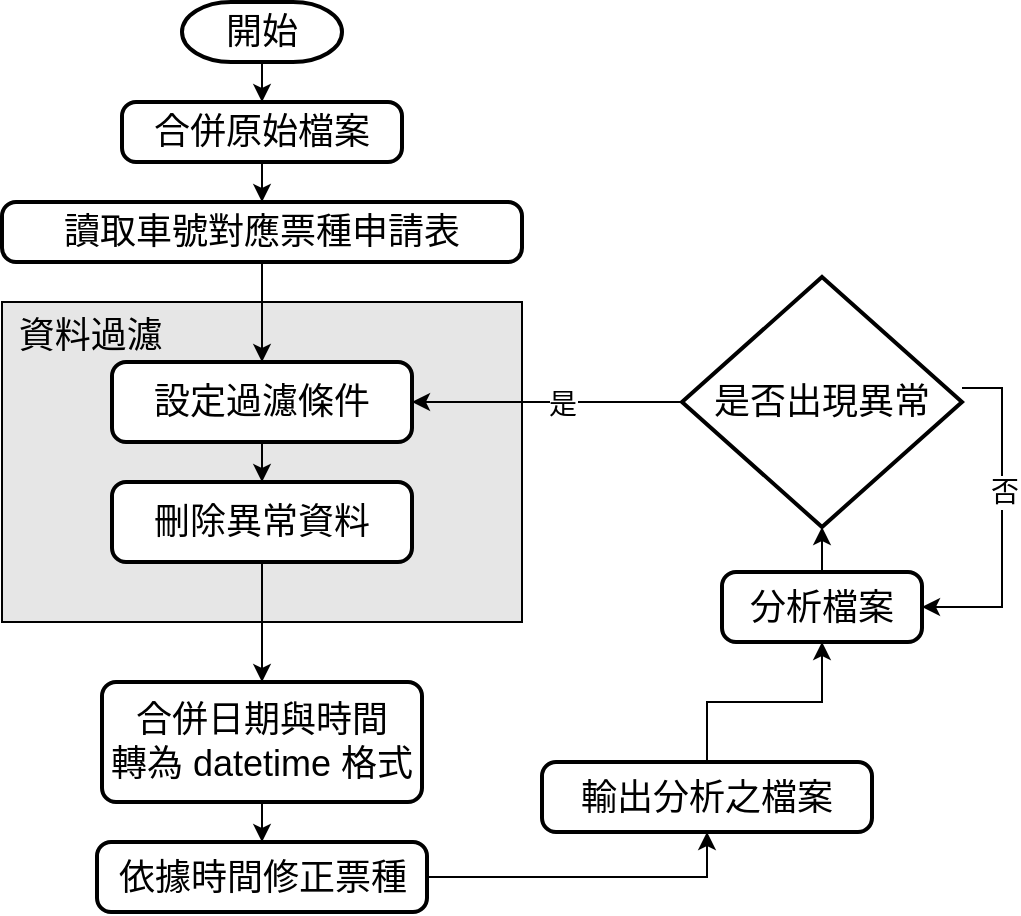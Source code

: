 <mxfile version="26.2.5">
  <diagram id="C5RBs43oDa-KdzZeNtuy" name="Page-1">
    <mxGraphModel dx="1182" dy="638" grid="1" gridSize="10" guides="1" tooltips="1" connect="1" arrows="1" fold="1" page="1" pageScale="1" pageWidth="827" pageHeight="1169" math="0" shadow="0">
      <root>
        <mxCell id="WIyWlLk6GJQsqaUBKTNV-0" />
        <mxCell id="WIyWlLk6GJQsqaUBKTNV-1" parent="WIyWlLk6GJQsqaUBKTNV-0" />
        <mxCell id="bLksk85n91GG9WhDsTqR-7" value="&lt;div style=&quot;text-align: left;&quot;&gt;&lt;span style=&quot;background-color: transparent; color: light-dark(rgb(0, 0, 0), rgb(255, 255, 255));&quot;&gt;&lt;font style=&quot;font-size: 18px;&quot;&gt;資料過濾&lt;/font&gt;&lt;font style=&quot;font-size: 14px;&quot;&gt;&amp;nbsp; &amp;nbsp; &amp;nbsp; &amp;nbsp; &amp;nbsp; &amp;nbsp; &amp;nbsp; &amp;nbsp; &amp;nbsp; &amp;nbsp; &amp;nbsp; &amp;nbsp; &amp;nbsp; &amp;nbsp; &amp;nbsp; &amp;nbsp; &amp;nbsp; &amp;nbsp; &amp;nbsp; &amp;nbsp; &amp;nbsp; &amp;nbsp;&amp;nbsp;&lt;/font&gt;&lt;/span&gt;&lt;/div&gt;&lt;div&gt;&lt;span style=&quot;font-size: 14px;&quot;&gt;&lt;br&gt;&lt;/span&gt;&lt;/div&gt;&lt;div&gt;&lt;span style=&quot;font-size: 14px;&quot;&gt;&lt;br&gt;&lt;/span&gt;&lt;/div&gt;&lt;div&gt;&lt;span style=&quot;font-size: 14px;&quot;&gt;&lt;br&gt;&lt;/span&gt;&lt;/div&gt;&lt;div&gt;&lt;span style=&quot;font-size: 14px;&quot;&gt;&lt;br&gt;&lt;/span&gt;&lt;/div&gt;&lt;div&gt;&lt;br&gt;&lt;/div&gt;&lt;div&gt;&lt;div&gt;&lt;br&gt;&lt;/div&gt;&lt;div&gt;&lt;br&gt;&lt;/div&gt;&lt;div&gt;&lt;br&gt;&lt;/div&gt;&lt;/div&gt;" style="rounded=0;whiteSpace=wrap;html=1;fillColor=#E6E6E6;" vertex="1" parent="WIyWlLk6GJQsqaUBKTNV-1">
          <mxGeometry x="100" y="220" width="260" height="160" as="geometry" />
        </mxCell>
        <mxCell id="bLksk85n91GG9WhDsTqR-5" style="edgeStyle=orthogonalEdgeStyle;rounded=0;orthogonalLoop=1;jettySize=auto;html=1;entryX=0.5;entryY=0;entryDx=0;entryDy=0;" edge="1" parent="WIyWlLk6GJQsqaUBKTNV-1" source="bLksk85n91GG9WhDsTqR-0" target="bLksk85n91GG9WhDsTqR-3">
          <mxGeometry relative="1" as="geometry" />
        </mxCell>
        <mxCell id="bLksk85n91GG9WhDsTqR-0" value="&lt;font style=&quot;font-size: 18px;&quot;&gt;開始&lt;/font&gt;" style="strokeWidth=2;html=1;shape=mxgraph.flowchart.terminator;whiteSpace=wrap;" vertex="1" parent="WIyWlLk6GJQsqaUBKTNV-1">
          <mxGeometry x="190" y="70" width="80" height="30" as="geometry" />
        </mxCell>
        <mxCell id="bLksk85n91GG9WhDsTqR-34" style="edgeStyle=orthogonalEdgeStyle;rounded=0;orthogonalLoop=1;jettySize=auto;html=1;" edge="1" parent="WIyWlLk6GJQsqaUBKTNV-1" source="bLksk85n91GG9WhDsTqR-1" target="bLksk85n91GG9WhDsTqR-32">
          <mxGeometry relative="1" as="geometry" />
        </mxCell>
        <mxCell id="bLksk85n91GG9WhDsTqR-1" value="&lt;font style=&quot;font-size: 18px;&quot;&gt;讀取車號對應票種申請表&lt;/font&gt;" style="rounded=1;whiteSpace=wrap;html=1;absoluteArcSize=1;arcSize=14;strokeWidth=2;" vertex="1" parent="WIyWlLk6GJQsqaUBKTNV-1">
          <mxGeometry x="100" y="170" width="260" height="30" as="geometry" />
        </mxCell>
        <mxCell id="bLksk85n91GG9WhDsTqR-6" style="edgeStyle=orthogonalEdgeStyle;rounded=0;orthogonalLoop=1;jettySize=auto;html=1;entryX=0.5;entryY=0;entryDx=0;entryDy=0;" edge="1" parent="WIyWlLk6GJQsqaUBKTNV-1" source="bLksk85n91GG9WhDsTqR-3" target="bLksk85n91GG9WhDsTqR-1">
          <mxGeometry relative="1" as="geometry" />
        </mxCell>
        <mxCell id="bLksk85n91GG9WhDsTqR-3" value="&lt;font style=&quot;font-size: 18px;&quot;&gt;合併原始檔案&lt;/font&gt;" style="rounded=1;whiteSpace=wrap;html=1;absoluteArcSize=1;arcSize=14;strokeWidth=2;" vertex="1" parent="WIyWlLk6GJQsqaUBKTNV-1">
          <mxGeometry x="160" y="120" width="140" height="30" as="geometry" />
        </mxCell>
        <mxCell id="bLksk85n91GG9WhDsTqR-18" style="edgeStyle=orthogonalEdgeStyle;rounded=0;orthogonalLoop=1;jettySize=auto;html=1;entryX=0.5;entryY=0;entryDx=0;entryDy=0;" edge="1" parent="WIyWlLk6GJQsqaUBKTNV-1" source="bLksk85n91GG9WhDsTqR-11" target="bLksk85n91GG9WhDsTqR-13">
          <mxGeometry relative="1" as="geometry" />
        </mxCell>
        <mxCell id="bLksk85n91GG9WhDsTqR-11" value="&lt;font style=&quot;font-size: 18px;&quot;&gt;合併日期與時間&lt;/font&gt;&lt;div&gt;&lt;font style=&quot;font-size: 18px;&quot;&gt;轉為 datetime 格式&lt;/font&gt;&lt;/div&gt;" style="rounded=1;whiteSpace=wrap;html=1;absoluteArcSize=1;arcSize=14;strokeWidth=2;" vertex="1" parent="WIyWlLk6GJQsqaUBKTNV-1">
          <mxGeometry x="150" y="410" width="160" height="60" as="geometry" />
        </mxCell>
        <mxCell id="bLksk85n91GG9WhDsTqR-20" style="edgeStyle=orthogonalEdgeStyle;rounded=0;orthogonalLoop=1;jettySize=auto;html=1;entryX=0.5;entryY=1;entryDx=0;entryDy=0;" edge="1" parent="WIyWlLk6GJQsqaUBKTNV-1" source="bLksk85n91GG9WhDsTqR-13" target="bLksk85n91GG9WhDsTqR-19">
          <mxGeometry relative="1" as="geometry" />
        </mxCell>
        <mxCell id="bLksk85n91GG9WhDsTqR-13" value="&lt;span style=&quot;font-size: 18px;&quot;&gt;依據時間修正票種&lt;/span&gt;" style="rounded=1;whiteSpace=wrap;html=1;absoluteArcSize=1;arcSize=14;strokeWidth=2;" vertex="1" parent="WIyWlLk6GJQsqaUBKTNV-1">
          <mxGeometry x="147.5" y="490" width="165" height="35" as="geometry" />
        </mxCell>
        <mxCell id="bLksk85n91GG9WhDsTqR-22" style="edgeStyle=orthogonalEdgeStyle;rounded=0;orthogonalLoop=1;jettySize=auto;html=1;entryX=0.5;entryY=1;entryDx=0;entryDy=0;" edge="1" parent="WIyWlLk6GJQsqaUBKTNV-1" source="bLksk85n91GG9WhDsTqR-19" target="bLksk85n91GG9WhDsTqR-21">
          <mxGeometry relative="1" as="geometry" />
        </mxCell>
        <mxCell id="bLksk85n91GG9WhDsTqR-19" value="&lt;span style=&quot;font-size: 18px;&quot;&gt;輸出分析之檔案&lt;/span&gt;" style="rounded=1;whiteSpace=wrap;html=1;absoluteArcSize=1;arcSize=14;strokeWidth=2;" vertex="1" parent="WIyWlLk6GJQsqaUBKTNV-1">
          <mxGeometry x="370" y="450" width="165" height="35" as="geometry" />
        </mxCell>
        <mxCell id="bLksk85n91GG9WhDsTqR-24" style="edgeStyle=orthogonalEdgeStyle;rounded=0;orthogonalLoop=1;jettySize=auto;html=1;" edge="1" parent="WIyWlLk6GJQsqaUBKTNV-1" source="bLksk85n91GG9WhDsTqR-21" target="bLksk85n91GG9WhDsTqR-23">
          <mxGeometry relative="1" as="geometry" />
        </mxCell>
        <mxCell id="bLksk85n91GG9WhDsTqR-21" value="&lt;span style=&quot;font-size: 18px;&quot;&gt;分析檔案&lt;/span&gt;" style="rounded=1;whiteSpace=wrap;html=1;absoluteArcSize=1;arcSize=14;strokeWidth=2;" vertex="1" parent="WIyWlLk6GJQsqaUBKTNV-1">
          <mxGeometry x="460" y="355" width="100" height="35" as="geometry" />
        </mxCell>
        <mxCell id="bLksk85n91GG9WhDsTqR-25" style="edgeStyle=orthogonalEdgeStyle;rounded=0;orthogonalLoop=1;jettySize=auto;html=1;entryX=1;entryY=0.5;entryDx=0;entryDy=0;" edge="1" parent="WIyWlLk6GJQsqaUBKTNV-1" source="bLksk85n91GG9WhDsTqR-23" target="bLksk85n91GG9WhDsTqR-21">
          <mxGeometry relative="1" as="geometry">
            <Array as="points">
              <mxPoint x="600" y="263" />
              <mxPoint x="600" y="373" />
            </Array>
          </mxGeometry>
        </mxCell>
        <mxCell id="bLksk85n91GG9WhDsTqR-27" value="&lt;font style=&quot;font-size: 14px;&quot;&gt;否&lt;/font&gt;" style="edgeLabel;html=1;align=center;verticalAlign=middle;resizable=0;points=[];" vertex="1" connectable="0" parent="bLksk85n91GG9WhDsTqR-25">
          <mxGeometry x="-0.159" y="1" relative="1" as="geometry">
            <mxPoint as="offset" />
          </mxGeometry>
        </mxCell>
        <mxCell id="bLksk85n91GG9WhDsTqR-28" style="edgeStyle=orthogonalEdgeStyle;rounded=0;orthogonalLoop=1;jettySize=auto;html=1;entryX=1;entryY=0.5;entryDx=0;entryDy=0;" edge="1" parent="WIyWlLk6GJQsqaUBKTNV-1" source="bLksk85n91GG9WhDsTqR-23" target="bLksk85n91GG9WhDsTqR-32">
          <mxGeometry relative="1" as="geometry" />
        </mxCell>
        <mxCell id="bLksk85n91GG9WhDsTqR-29" value="&lt;font style=&quot;font-size: 14px;&quot;&gt;是&lt;/font&gt;" style="edgeLabel;html=1;align=center;verticalAlign=middle;resizable=0;points=[];" vertex="1" connectable="0" parent="bLksk85n91GG9WhDsTqR-28">
          <mxGeometry x="-0.107" y="1" relative="1" as="geometry">
            <mxPoint as="offset" />
          </mxGeometry>
        </mxCell>
        <mxCell id="bLksk85n91GG9WhDsTqR-23" value="&lt;font style=&quot;font-size: 18px;&quot;&gt;是否出現異常&lt;/font&gt;" style="strokeWidth=2;html=1;shape=mxgraph.flowchart.decision;whiteSpace=wrap;" vertex="1" parent="WIyWlLk6GJQsqaUBKTNV-1">
          <mxGeometry x="440" y="207.5" width="140" height="125" as="geometry" />
        </mxCell>
        <mxCell id="bLksk85n91GG9WhDsTqR-35" style="edgeStyle=orthogonalEdgeStyle;rounded=0;orthogonalLoop=1;jettySize=auto;html=1;entryX=0.5;entryY=0;entryDx=0;entryDy=0;" edge="1" parent="WIyWlLk6GJQsqaUBKTNV-1" source="bLksk85n91GG9WhDsTqR-32" target="bLksk85n91GG9WhDsTqR-33">
          <mxGeometry relative="1" as="geometry" />
        </mxCell>
        <mxCell id="bLksk85n91GG9WhDsTqR-32" value="&lt;span style=&quot;font-size: 18px;&quot;&gt;設定過濾條件&lt;/span&gt;" style="rounded=1;whiteSpace=wrap;html=1;absoluteArcSize=1;arcSize=14;strokeWidth=2;" vertex="1" parent="WIyWlLk6GJQsqaUBKTNV-1">
          <mxGeometry x="155" y="250" width="150" height="40" as="geometry" />
        </mxCell>
        <mxCell id="bLksk85n91GG9WhDsTqR-36" style="edgeStyle=orthogonalEdgeStyle;rounded=0;orthogonalLoop=1;jettySize=auto;html=1;" edge="1" parent="WIyWlLk6GJQsqaUBKTNV-1" source="bLksk85n91GG9WhDsTqR-33" target="bLksk85n91GG9WhDsTqR-11">
          <mxGeometry relative="1" as="geometry" />
        </mxCell>
        <mxCell id="bLksk85n91GG9WhDsTqR-33" value="&lt;span style=&quot;font-size: 18px;&quot;&gt;刪除異常資料&lt;/span&gt;" style="rounded=1;whiteSpace=wrap;html=1;absoluteArcSize=1;arcSize=14;strokeWidth=2;" vertex="1" parent="WIyWlLk6GJQsqaUBKTNV-1">
          <mxGeometry x="155" y="310" width="150" height="40" as="geometry" />
        </mxCell>
      </root>
    </mxGraphModel>
  </diagram>
</mxfile>
